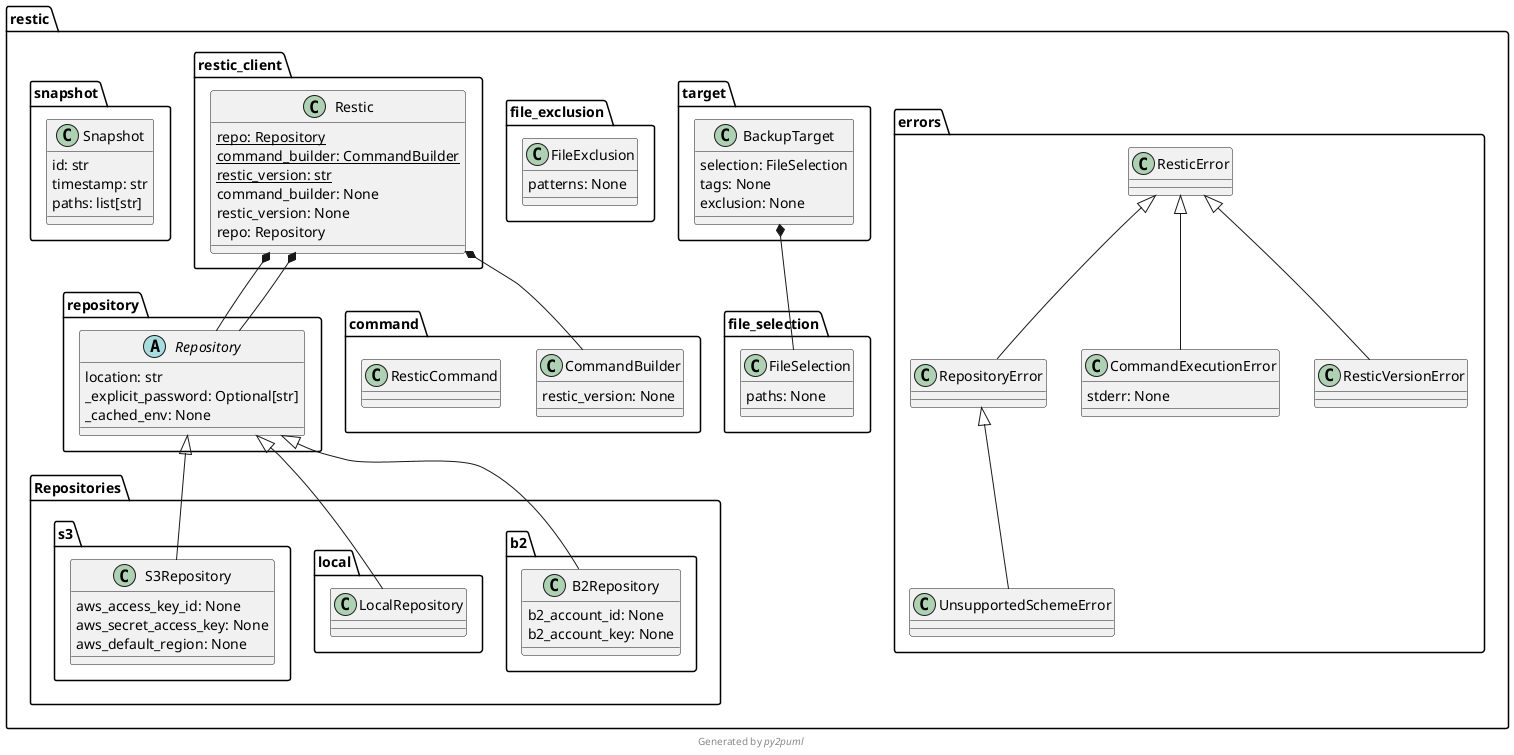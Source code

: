 @startuml restic
!pragma useIntermediatePackages false

class restic.Repositories.b2.B2Repository {
  b2_account_id: None
  b2_account_key: None
}
abstract class restic.repository.Repository {
  location: str
  _explicit_password: Optional[str]
  _cached_env: None
}
class restic.errors.RepositoryError {
}
class restic.Repositories.local.LocalRepository {
}
class restic.Repositories.s3.S3Repository {
  aws_access_key_id: None
  aws_secret_access_key: None
  aws_default_region: None
}
class restic.target.BackupTarget {
  selection: FileSelection
  tags: None
  exclusion: None
}
class restic.command.CommandBuilder {
  restic_version: None
}
class restic.errors.CommandExecutionError {
  stderr: None
}
class restic.command.ResticCommand {
}
class restic.errors.ResticError {
}
class restic.errors.ResticVersionError {
}
class restic.errors.UnsupportedSchemeError {
}
class restic.file_exclusion.FileExclusion {
  patterns: None
}
class restic.file_selection.FileSelection {
  paths: None
}
class restic.restic_client.Restic {
  repo: Repository {static}
  command_builder: CommandBuilder {static}
  restic_version: str {static}
  command_builder: None
  restic_version: None
  repo: Repository
}
class restic.snapshot.Snapshot {
  id: str
  timestamp: str
  paths: list[str]
}
restic.repository.Repository <|-- restic.Repositories.b2.B2Repository
restic.errors.ResticError <|-- restic.errors.RepositoryError
restic.repository.Repository <|-- restic.Repositories.local.LocalRepository
restic.repository.Repository <|-- restic.Repositories.s3.S3Repository
restic.target.BackupTarget *-- restic.file_selection.FileSelection
restic.errors.ResticError <|-- restic.errors.CommandExecutionError
restic.errors.ResticError <|-- restic.errors.ResticVersionError
restic.errors.RepositoryError <|-- restic.errors.UnsupportedSchemeError
restic.restic_client.Restic *-- restic.repository.Repository
restic.restic_client.Restic *-- restic.command.CommandBuilder
restic.restic_client.Restic *-- restic.repository.Repository
footer Generated by //py2puml//
@enduml

